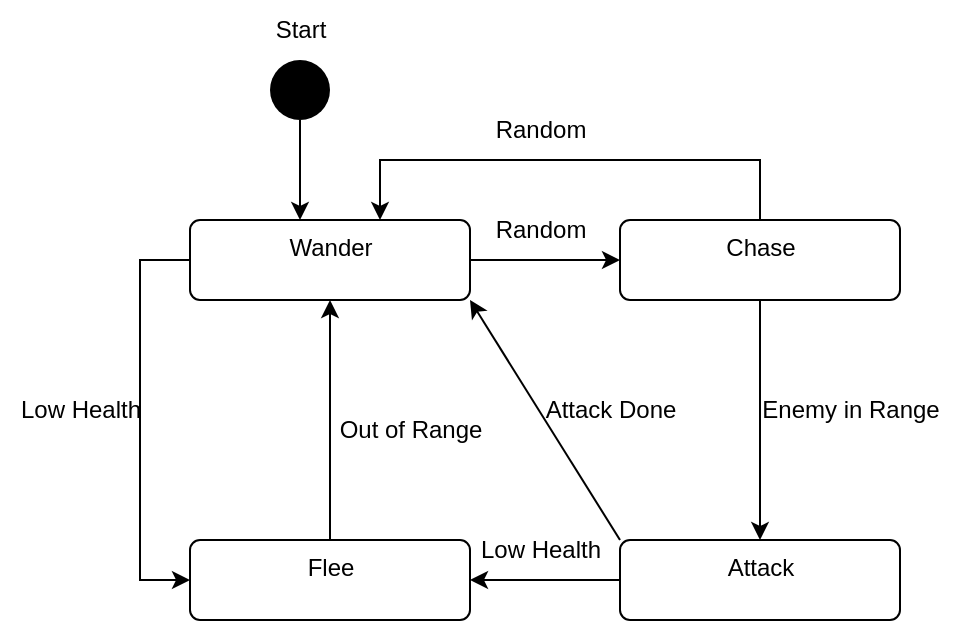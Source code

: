 <mxfile version="20.3.0" type="device"><diagram id="f4Gl0dAUy7yd1xJlSKpv" name="Page-1"><mxGraphModel dx="1185" dy="721" grid="1" gridSize="10" guides="1" tooltips="1" connect="1" arrows="1" fold="1" page="1" pageScale="1" pageWidth="850" pageHeight="1100" math="0" shadow="0"><root><mxCell id="0"/><mxCell id="1" parent="0"/><mxCell id="NaqIgWOicLPy-wjF47I--4" value="Start" style="text;html=1;align=center;verticalAlign=middle;resizable=0;points=[];autosize=1;strokeColor=none;fillColor=none;" vertex="1" parent="1"><mxGeometry x="215" y="90" width="50" height="30" as="geometry"/></mxCell><mxCell id="NaqIgWOicLPy-wjF47I--11" style="edgeStyle=orthogonalEdgeStyle;rounded=0;orthogonalLoop=1;jettySize=auto;html=1;" edge="1" parent="1" source="NaqIgWOicLPy-wjF47I--5" target="NaqIgWOicLPy-wjF47I--10"><mxGeometry relative="1" as="geometry"><Array as="points"><mxPoint x="240" y="170"/><mxPoint x="240" y="170"/></Array></mxGeometry></mxCell><mxCell id="NaqIgWOicLPy-wjF47I--5" value="" style="ellipse;fillColor=#000000;strokeColor=none;" vertex="1" parent="1"><mxGeometry x="225" y="120" width="30" height="30" as="geometry"/></mxCell><mxCell id="NaqIgWOicLPy-wjF47I--14" style="edgeStyle=orthogonalEdgeStyle;rounded=0;orthogonalLoop=1;jettySize=auto;html=1;" edge="1" parent="1" source="NaqIgWOicLPy-wjF47I--7" target="NaqIgWOicLPy-wjF47I--9"><mxGeometry relative="1" as="geometry"/></mxCell><mxCell id="NaqIgWOicLPy-wjF47I--17" style="rounded=0;orthogonalLoop=1;jettySize=auto;html=1;exitX=0;exitY=0;exitDx=0;exitDy=0;entryX=1;entryY=1;entryDx=0;entryDy=0;" edge="1" parent="1" source="NaqIgWOicLPy-wjF47I--7" target="NaqIgWOicLPy-wjF47I--10"><mxGeometry relative="1" as="geometry"/></mxCell><mxCell id="NaqIgWOicLPy-wjF47I--7" value="Attack" style="html=1;align=center;verticalAlign=top;rounded=1;absoluteArcSize=1;arcSize=10;dashed=0;" vertex="1" parent="1"><mxGeometry x="400" y="360" width="140" height="40" as="geometry"/></mxCell><mxCell id="NaqIgWOicLPy-wjF47I--13" style="edgeStyle=orthogonalEdgeStyle;rounded=0;orthogonalLoop=1;jettySize=auto;html=1;" edge="1" parent="1" source="NaqIgWOicLPy-wjF47I--8" target="NaqIgWOicLPy-wjF47I--7"><mxGeometry relative="1" as="geometry"/></mxCell><mxCell id="NaqIgWOicLPy-wjF47I--21" style="edgeStyle=orthogonalEdgeStyle;rounded=0;orthogonalLoop=1;jettySize=auto;html=1;" edge="1" parent="1" source="NaqIgWOicLPy-wjF47I--8" target="NaqIgWOicLPy-wjF47I--10"><mxGeometry relative="1" as="geometry"><Array as="points"><mxPoint x="470" y="170"/><mxPoint x="280" y="170"/></Array></mxGeometry></mxCell><mxCell id="NaqIgWOicLPy-wjF47I--8" value="Chase" style="html=1;align=center;verticalAlign=top;rounded=1;absoluteArcSize=1;arcSize=10;dashed=0;" vertex="1" parent="1"><mxGeometry x="400" y="200" width="140" height="40" as="geometry"/></mxCell><mxCell id="NaqIgWOicLPy-wjF47I--28" style="edgeStyle=orthogonalEdgeStyle;rounded=0;orthogonalLoop=1;jettySize=auto;html=1;" edge="1" parent="1" source="NaqIgWOicLPy-wjF47I--9" target="NaqIgWOicLPy-wjF47I--10"><mxGeometry relative="1" as="geometry"/></mxCell><mxCell id="NaqIgWOicLPy-wjF47I--9" value="Flee" style="html=1;align=center;verticalAlign=top;rounded=1;absoluteArcSize=1;arcSize=10;dashed=0;" vertex="1" parent="1"><mxGeometry x="185" y="360" width="140" height="40" as="geometry"/></mxCell><mxCell id="NaqIgWOicLPy-wjF47I--12" style="edgeStyle=orthogonalEdgeStyle;rounded=0;orthogonalLoop=1;jettySize=auto;html=1;" edge="1" parent="1" source="NaqIgWOicLPy-wjF47I--10" target="NaqIgWOicLPy-wjF47I--8"><mxGeometry relative="1" as="geometry"/></mxCell><mxCell id="NaqIgWOicLPy-wjF47I--20" style="edgeStyle=orthogonalEdgeStyle;rounded=0;orthogonalLoop=1;jettySize=auto;html=1;entryX=0;entryY=0.5;entryDx=0;entryDy=0;" edge="1" parent="1" source="NaqIgWOicLPy-wjF47I--10" target="NaqIgWOicLPy-wjF47I--9"><mxGeometry relative="1" as="geometry"><Array as="points"><mxPoint x="160" y="220"/><mxPoint x="160" y="380"/></Array></mxGeometry></mxCell><mxCell id="NaqIgWOicLPy-wjF47I--10" value="Wander" style="html=1;align=center;verticalAlign=top;rounded=1;absoluteArcSize=1;arcSize=10;dashed=0;" vertex="1" parent="1"><mxGeometry x="185" y="200" width="140" height="40" as="geometry"/></mxCell><mxCell id="NaqIgWOicLPy-wjF47I--22" value="Random" style="text;html=1;align=center;verticalAlign=middle;resizable=0;points=[];autosize=1;strokeColor=none;fillColor=none;" vertex="1" parent="1"><mxGeometry x="325" y="140" width="70" height="30" as="geometry"/></mxCell><mxCell id="NaqIgWOicLPy-wjF47I--23" value="Random" style="text;html=1;align=center;verticalAlign=middle;resizable=0;points=[];autosize=1;strokeColor=none;fillColor=none;" vertex="1" parent="1"><mxGeometry x="325" y="190" width="70" height="30" as="geometry"/></mxCell><mxCell id="NaqIgWOicLPy-wjF47I--24" value="Enemy in Range" style="text;html=1;align=center;verticalAlign=middle;resizable=0;points=[];autosize=1;strokeColor=none;fillColor=none;" vertex="1" parent="1"><mxGeometry x="460" y="280" width="110" height="30" as="geometry"/></mxCell><mxCell id="NaqIgWOicLPy-wjF47I--25" value="Attack Done" style="text;html=1;align=center;verticalAlign=middle;resizable=0;points=[];autosize=1;strokeColor=none;fillColor=none;" vertex="1" parent="1"><mxGeometry x="350" y="280" width="90" height="30" as="geometry"/></mxCell><mxCell id="NaqIgWOicLPy-wjF47I--26" value="Low Health" style="text;html=1;align=center;verticalAlign=middle;resizable=0;points=[];autosize=1;strokeColor=none;fillColor=none;" vertex="1" parent="1"><mxGeometry x="320" y="350" width="80" height="30" as="geometry"/></mxCell><mxCell id="NaqIgWOicLPy-wjF47I--27" value="Low Health" style="text;html=1;align=center;verticalAlign=middle;resizable=0;points=[];autosize=1;strokeColor=none;fillColor=none;" vertex="1" parent="1"><mxGeometry x="90" y="280" width="80" height="30" as="geometry"/></mxCell><mxCell id="NaqIgWOicLPy-wjF47I--29" value="Out of Range" style="text;html=1;align=center;verticalAlign=middle;resizable=0;points=[];autosize=1;strokeColor=none;fillColor=none;" vertex="1" parent="1"><mxGeometry x="250" y="290" width="90" height="30" as="geometry"/></mxCell></root></mxGraphModel></diagram></mxfile>